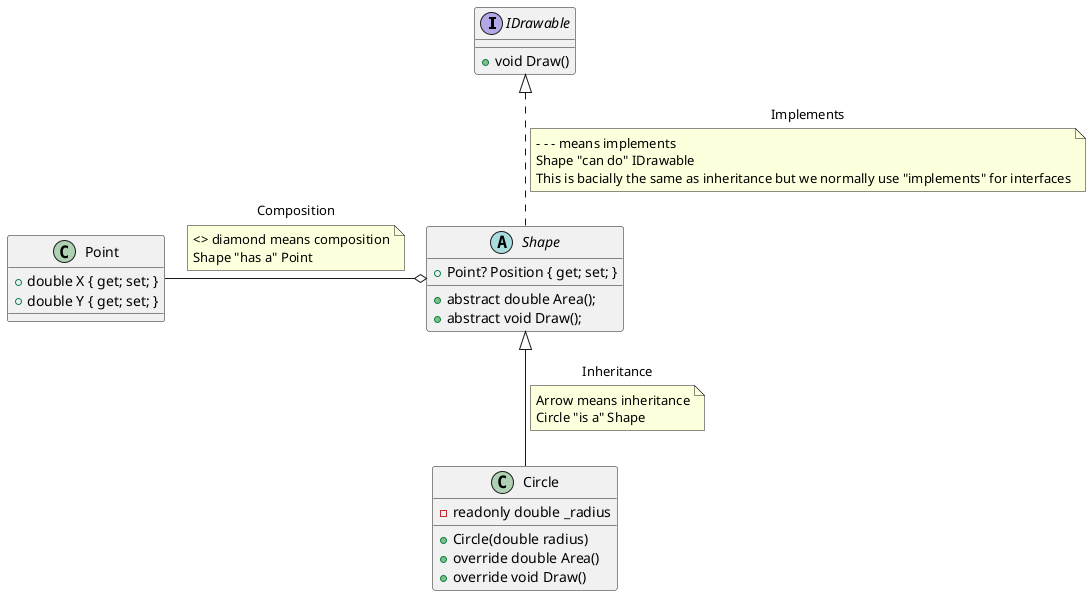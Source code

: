 ﻿@startuml
'https://plantuml.com/class-diagram



interface IDrawable
 {
    + void Draw()
 }
 
 abstract class Shape 
 {
     + Point? Position { get; set; }
     + abstract double Area();
     + abstract void Draw();
 }
 
 class Point
 {
     + double X { get; set; }
     + double Y { get; set; }
 }
 
 class Circle
 {
     - readonly double _radius
     + Circle(double radius)  
     + override double Area() 
     + override void Draw()    
 }
Shape o---left-- Point : Composition
note on link 
<> diamond means composition
Shape "has a" Point
end note



Shape <|-- Circle : Inheritance
note on link 
Arrow means inheritance
Circle "is a" Shape
end note
IDrawable <|.. Shape :   Implements
note on link 
- - - means implements
Shape "can do" IDrawable
This is bacially the same as inheritance but we normally use "implements" for interfaces
end note


@enduml



